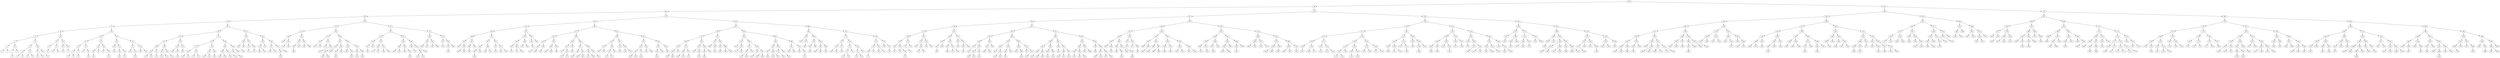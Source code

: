 digraph AVLBaum
{
1338 -> 756;
1338 -> 1615;
756 -> 382;
756 -> 1105;
382 -> 239;
382 -> 557;
239 -> 128;
239 -> 310;
128 -> 72;
128 -> 201;
72 -> 44;
72 -> 104;
44 -> 14;
44 -> 60;
14 -> 6;
14 -> 28;
6 -> 3;
6 -> 10;
3 -> 2;
3 -> 4;
10 -> 7;
10 -> 12;
7 -> 9;
28 -> 20;
28 -> 36;
20 -> 18;
20 -> 25;
18 -> 17;
18 -> 19;
25 -> 21;
25 -> 27;
36 -> 30;
36 -> 38;
30 -> 29;
30 -> 35;
38 -> 42;
60 -> 54;
60 -> 65;
54 -> 47;
54 -> 57;
47 -> 51;
57 -> 56;
57 -> 58;
65 -> 62;
65 -> 69;
62 -> 61;
69 -> 71;
104 -> 86;
104 -> 115;
86 -> 80;
86 -> 94;
80 -> 76;
80 -> 82;
76 -> 74;
76 -> 77;
74 -> 73;
74 -> 75;
77 -> 79;
82 -> 81;
82 -> 83;
83 -> 84;
94 -> 90;
94 -> 100;
90 -> 88;
90 -> 92;
88 -> 89;
100 -> 97;
100 -> 102;
102 -> 103;
115 -> 107;
115 -> 122;
107 -> 105;
107 -> 111;
105 -> 106;
111 -> 109;
111 -> 114;
109 -> 108;
114 -> 112;
122 -> 117;
122 -> 125;
117 -> 116;
117 -> 119;
119 -> 120;
125 -> 124;
125 -> 126;
201 -> 162;
201 -> 218;
162 -> 147;
162 -> 187;
147 -> 137;
147 -> 158;
137 -> 133;
137 -> 143;
133 -> 130;
133 -> 134;
130 -> 129;
130 -> 132;
134 -> 135;
143 -> 139;
143 -> 146;
139 -> 138;
139 -> 141;
146 -> 145;
158 -> 152;
158 -> 159;
152 -> 148;
152 -> 157;
157 -> 156;
159 -> 160;
187 -> 179;
187 -> 195;
179 -> 171;
179 -> 184;
171 -> 165;
171 -> 173;
165 -> 163;
165 -> 170;
173 -> 172;
173 -> 178;
184 -> 182;
184 -> 186;
182 -> 180;
182 -> 183;
186 -> 185;
195 -> 191;
195 -> 199;
191 -> 189;
191 -> 193;
189 -> 188;
189 -> 190;
193 -> 192;
193 -> 194;
199 -> 196;
199 -> 200;
196 -> 198;
218 -> 208;
218 -> 228;
208 -> 205;
208 -> 212;
205 -> 204;
205 -> 206;
204 -> 202;
212 -> 210;
212 -> 216;
210 -> 211;
216 -> 217;
228 -> 226;
228 -> 233;
226 -> 222;
226 -> 227;
222 -> 219;
222 -> 223;
233 -> 231;
233 -> 237;
231 -> 230;
231 -> 232;
237 -> 236;
237 -> 238;
236 -> 234;
310 -> 270;
310 -> 357;
270 -> 257;
270 -> 282;
257 -> 246;
257 -> 264;
246 -> 244;
246 -> 253;
253 -> 252;
253 -> 256;
264 -> 262;
264 -> 267;
262 -> 260;
262 -> 263;
260 -> 259;
267 -> 265;
267 -> 268;
282 -> 275;
282 -> 298;
275 -> 272;
275 -> 278;
272 -> 271;
272 -> 273;
278 -> 276;
278 -> 280;
280 -> 281;
298 -> 290;
298 -> 304;
290 -> 287;
290 -> 295;
287 -> 284;
287 -> 289;
284 -> 283;
284 -> 286;
295 -> 291;
295 -> 297;
291 -> 293;
304 -> 300;
304 -> 307;
300 -> 299;
300 -> 302;
302 -> 301;
307 -> 305;
307 -> 308;
305 -> 306;
308 -> 309;
357 -> 327;
357 -> 372;
327 -> 316;
327 -> 342;
316 -> 313;
316 -> 322;
313 -> 311;
313 -> 314;
311 -> 312;
322 -> 318;
322 -> 324;
318 -> 317;
318 -> 321;
324 -> 323;
324 -> 326;
342 -> 335;
342 -> 348;
335 -> 329;
335 -> 339;
329 -> 328;
329 -> 330;
339 -> 336;
339 -> 341;
341 -> 340;
348 -> 346;
348 -> 354;
346 -> 347;
354 -> 350;
354 -> 355;
350 -> 349;
350 -> 351;
372 -> 363;
372 -> 376;
363 -> 360;
363 -> 365;
360 -> 358;
360 -> 362;
365 -> 364;
365 -> 369;
376 -> 373;
376 -> 380;
373 -> 375;
380 -> 379;
380 -> 381;
379 -> 378;
557 -> 451;
557 -> 675;
451 -> 422;
451 -> 505;
422 -> 399;
422 -> 441;
399 -> 389;
399 -> 411;
389 -> 384;
389 -> 397;
384 -> 383;
384 -> 386;
386 -> 385;
386 -> 388;
397 -> 396;
397 -> 398;
396 -> 390;
411 -> 407;
411 -> 415;
407 -> 405;
407 -> 409;
405 -> 402;
405 -> 406;
402 -> 400;
409 -> 408;
409 -> 410;
415 -> 412;
415 -> 417;
412 -> 413;
417 -> 416;
417 -> 419;
441 -> 433;
441 -> 444;
433 -> 425;
433 -> 438;
425 -> 423;
425 -> 430;
423 -> 424;
430 -> 427;
430 -> 432;
438 -> 436;
438 -> 440;
444 -> 443;
444 -> 448;
443 -> 442;
505 -> 471;
505 -> 534;
471 -> 461;
471 -> 483;
461 -> 457;
461 -> 467;
457 -> 454;
457 -> 460;
454 -> 452;
454 -> 456;
460 -> 459;
467 -> 464;
467 -> 468;
464 -> 462;
464 -> 466;
468 -> 469;
483 -> 478;
483 -> 496;
478 -> 473;
478 -> 481;
473 -> 472;
473 -> 476;
476 -> 475;
476 -> 477;
481 -> 482;
496 -> 487;
496 -> 500;
487 -> 486;
487 -> 491;
486 -> 484;
491 -> 489;
491 -> 495;
500 -> 498;
500 -> 502;
498 -> 497;
498 -> 499;
502 -> 504;
534 -> 520;
534 -> 547;
520 -> 511;
520 -> 527;
511 -> 507;
511 -> 518;
507 -> 506;
507 -> 510;
518 -> 515;
518 -> 519;
515 -> 514;
515 -> 517;
527 -> 524;
527 -> 530;
524 -> 525;
530 -> 528;
530 -> 533;
547 -> 542;
547 -> 554;
542 -> 539;
542 -> 545;
539 -> 537;
539 -> 541;
537 -> 536;
537 -> 538;
541 -> 540;
545 -> 543;
545 -> 546;
554 -> 552;
554 -> 556;
552 -> 550;
552 -> 553;
550 -> 549;
556 -> 555;
675 -> 611;
675 -> 699;
611 -> 588;
611 -> 639;
588 -> 577;
588 -> 597;
577 -> 563;
577 -> 582;
563 -> 561;
563 -> 572;
561 -> 559;
561 -> 562;
559 -> 558;
559 -> 560;
572 -> 566;
572 -> 574;
566 -> 564;
566 -> 570;
574 -> 573;
582 -> 579;
582 -> 585;
579 -> 578;
579 -> 580;
580 -> 581;
585 -> 584;
585 -> 586;
584 -> 583;
597 -> 591;
597 -> 603;
591 -> 589;
591 -> 596;
596 -> 592;
603 -> 601;
603 -> 609;
601 -> 602;
609 -> 608;
609 -> 610;
639 -> 620;
639 -> 661;
620 -> 614;
620 -> 629;
614 -> 613;
614 -> 618;
618 -> 617;
618 -> 619;
629 -> 627;
629 -> 634;
627 -> 625;
627 -> 628;
625 -> 623;
625 -> 626;
634 -> 633;
634 -> 637;
633 -> 632;
637 -> 635;
637 -> 638;
661 -> 649;
661 -> 666;
649 -> 642;
649 -> 654;
642 -> 641;
642 -> 646;
641 -> 640;
646 -> 645;
646 -> 647;
654 -> 651;
654 -> 655;
651 -> 650;
655 -> 660;
666 -> 664;
666 -> 670;
664 -> 662;
664 -> 665;
670 -> 667;
670 -> 673;
673 -> 671;
699 -> 681;
699 -> 734;
681 -> 678;
681 -> 688;
678 -> 676;
678 -> 679;
679 -> 680;
688 -> 685;
688 -> 696;
685 -> 682;
685 -> 686;
682 -> 683;
696 -> 693;
696 -> 698;
693 -> 691;
693 -> 695;
698 -> 697;
734 -> 715;
734 -> 748;
715 -> 707;
715 -> 723;
707 -> 702;
707 -> 711;
702 -> 701;
702 -> 704;
711 -> 708;
723 -> 719;
723 -> 730;
719 -> 717;
719 -> 721;
717 -> 716;
717 -> 718;
730 -> 727;
730 -> 732;
727 -> 724;
727 -> 729;
748 -> 742;
748 -> 751;
742 -> 740;
742 -> 745;
740 -> 739;
740 -> 741;
739 -> 737;
745 -> 744;
745 -> 747;
751 -> 749;
751 -> 752;
752 -> 754;
1105 -> 951;
1105 -> 1254;
951 -> 824;
951 -> 1026;
824 -> 799;
824 -> 877;
799 -> 779;
799 -> 814;
779 -> 769;
779 -> 789;
769 -> 759;
769 -> 776;
759 -> 758;
759 -> 764;
758 -> 757;
764 -> 762;
764 -> 766;
766 -> 767;
776 -> 773;
776 -> 778;
773 -> 772;
789 -> 782;
789 -> 794;
782 -> 781;
782 -> 786;
786 -> 785;
786 -> 787;
794 -> 790;
794 -> 797;
814 -> 805;
814 -> 818;
805 -> 803;
805 -> 810;
803 -> 801;
803 -> 804;
801 -> 802;
810 -> 807;
810 -> 812;
807 -> 808;
812 -> 811;
812 -> 813;
818 -> 816;
818 -> 821;
816 -> 815;
821 -> 820;
821 -> 823;
820 -> 819;
877 -> 846;
877 -> 922;
846 -> 837;
846 -> 863;
837 -> 829;
837 -> 844;
829 -> 827;
829 -> 833;
827 -> 826;
833 -> 831;
833 -> 835;
831 -> 830;
831 -> 832;
835 -> 834;
844 -> 841;
844 -> 845;
841 -> 839;
841 -> 843;
863 -> 852;
863 -> 869;
852 -> 848;
852 -> 859;
848 -> 847;
848 -> 850;
850 -> 849;
850 -> 851;
859 -> 853;
859 -> 861;
853 -> 857;
869 -> 865;
869 -> 873;
865 -> 864;
865 -> 868;
868 -> 866;
873 -> 872;
873 -> 876;
876 -> 875;
922 -> 897;
922 -> 937;
897 -> 886;
897 -> 903;
886 -> 882;
886 -> 892;
882 -> 880;
882 -> 884;
880 -> 879;
884 -> 883;
884 -> 885;
892 -> 890;
892 -> 893;
890 -> 891;
893 -> 894;
903 -> 902;
903 -> 915;
902 -> 901;
915 -> 908;
915 -> 921;
908 -> 906;
908 -> 912;
921 -> 919;
937 -> 931;
937 -> 941;
931 -> 925;
931 -> 935;
925 -> 923;
925 -> 929;
923 -> 924;
929 -> 928;
929 -> 930;
935 -> 934;
935 -> 936;
941 -> 938;
941 -> 946;
938 -> 939;
946 -> 943;
946 -> 949;
943 -> 942;
943 -> 945;
949 -> 947;
949 -> 950;
1026 -> 984;
1026 -> 1060;
984 -> 970;
984 -> 1000;
970 -> 957;
970 -> 976;
957 -> 953;
957 -> 962;
953 -> 952;
953 -> 956;
956 -> 955;
962 -> 959;
962 -> 965;
959 -> 958;
959 -> 961;
961 -> 960;
965 -> 964;
965 -> 967;
967 -> 968;
976 -> 972;
976 -> 978;
972 -> 975;
978 -> 977;
978 -> 982;
982 -> 983;
1000 -> 991;
1000 -> 1011;
991 -> 987;
991 -> 995;
987 -> 986;
987 -> 988;
988 -> 989;
995 -> 992;
995 -> 997;
992 -> 994;
997 -> 996;
997 -> 999;
1011 -> 1004;
1011 -> 1018;
1004 -> 1003;
1004 -> 1010;
1003 -> 1001;
1010 -> 1007;
1018 -> 1016;
1018 -> 1020;
1016 -> 1012;
1016 -> 1017;
1020 -> 1019;
1020 -> 1021;
1060 -> 1042;
1060 -> 1076;
1042 -> 1033;
1042 -> 1051;
1033 -> 1030;
1033 -> 1038;
1030 -> 1028;
1030 -> 1032;
1028 -> 1027;
1032 -> 1031;
1038 -> 1037;
1038 -> 1041;
1037 -> 1035;
1051 -> 1049;
1051 -> 1058;
1049 -> 1044;
1049 -> 1050;
1044 -> 1043;
1044 -> 1046;
1058 -> 1055;
1058 -> 1059;
1055 -> 1057;
1076 -> 1066;
1076 -> 1094;
1066 -> 1062;
1066 -> 1072;
1062 -> 1061;
1062 -> 1065;
1072 -> 1070;
1072 -> 1074;
1094 -> 1087;
1094 -> 1099;
1087 -> 1080;
1087 -> 1090;
1080 -> 1078;
1080 -> 1085;
1090 -> 1089;
1099 -> 1096;
1099 -> 1103;
1096 -> 1095;
1096 -> 1097;
1103 -> 1104;
1254 -> 1196;
1254 -> 1282;
1196 -> 1159;
1196 -> 1222;
1159 -> 1121;
1159 -> 1184;
1121 -> 1112;
1121 -> 1142;
1112 -> 1108;
1112 -> 1117;
1108 -> 1106;
1108 -> 1110;
1106 -> 1107;
1110 -> 1109;
1110 -> 1111;
1117 -> 1114;
1117 -> 1119;
1114 -> 1113;
1119 -> 1118;
1119 -> 1120;
1142 -> 1130;
1142 -> 1146;
1130 -> 1127;
1130 -> 1135;
1127 -> 1124;
1127 -> 1129;
1124 -> 1123;
1124 -> 1125;
1135 -> 1133;
1135 -> 1139;
1133 -> 1132;
1139 -> 1138;
1146 -> 1144;
1146 -> 1153;
1144 -> 1143;
1144 -> 1145;
1153 -> 1151;
1153 -> 1158;
1184 -> 1171;
1184 -> 1188;
1171 -> 1165;
1171 -> 1173;
1165 -> 1163;
1165 -> 1169;
1163 -> 1164;
1169 -> 1167;
1169 -> 1170;
1173 -> 1172;
1173 -> 1177;
1177 -> 1180;
1188 -> 1185;
1188 -> 1194;
1185 -> 1187;
1194 -> 1193;
1194 -> 1195;
1193 -> 1189;
1222 -> 1215;
1222 -> 1234;
1215 -> 1206;
1215 -> 1218;
1206 -> 1202;
1206 -> 1208;
1202 -> 1200;
1202 -> 1205;
1200 -> 1199;
1205 -> 1204;
1208 -> 1207;
1208 -> 1212;
1212 -> 1211;
1218 -> 1216;
1218 -> 1220;
1216 -> 1217;
1220 -> 1219;
1234 -> 1226;
1234 -> 1244;
1226 -> 1223;
1226 -> 1230;
1223 -> 1224;
1230 -> 1227;
1230 -> 1232;
1227 -> 1228;
1232 -> 1231;
1232 -> 1233;
1244 -> 1241;
1244 -> 1249;
1241 -> 1236;
1241 -> 1243;
1236 -> 1235;
1236 -> 1239;
1243 -> 1242;
1249 -> 1246;
1249 -> 1251;
1251 -> 1250;
1251 -> 1253;
1282 -> 1266;
1282 -> 1313;
1266 -> 1259;
1266 -> 1273;
1259 -> 1257;
1259 -> 1263;
1257 -> 1255;
1263 -> 1262;
1263 -> 1265;
1262 -> 1261;
1273 -> 1270;
1273 -> 1279;
1270 -> 1268;
1270 -> 1272;
1268 -> 1267;
1268 -> 1269;
1272 -> 1271;
1279 -> 1275;
1279 -> 1280;
1313 -> 1289;
1313 -> 1329;
1289 -> 1286;
1289 -> 1302;
1286 -> 1283;
1286 -> 1287;
1283 -> 1285;
1302 -> 1295;
1302 -> 1307;
1295 -> 1291;
1295 -> 1298;
1291 -> 1290;
1291 -> 1292;
1298 -> 1297;
1298 -> 1299;
1307 -> 1305;
1307 -> 1309;
1305 -> 1306;
1309 -> 1308;
1309 -> 1312;
1329 -> 1321;
1329 -> 1335;
1321 -> 1317;
1321 -> 1323;
1317 -> 1314;
1317 -> 1320;
1314 -> 1316;
1323 -> 1322;
1323 -> 1326;
1326 -> 1325;
1335 -> 1332;
1335 -> 1336;
1332 -> 1331;
1332 -> 1334;
1336 -> 1337;
1615 -> 1536;
1615 -> 1732;
1536 -> 1436;
1536 -> 1585;
1436 -> 1404;
1436 -> 1489;
1404 -> 1380;
1404 -> 1418;
1380 -> 1357;
1380 -> 1390;
1357 -> 1350;
1357 -> 1367;
1350 -> 1345;
1350 -> 1355;
1345 -> 1343;
1345 -> 1348;
1343 -> 1342;
1343 -> 1344;
1348 -> 1349;
1355 -> 1353;
1355 -> 1356;
1353 -> 1354;
1367 -> 1359;
1367 -> 1372;
1359 -> 1358;
1359 -> 1365;
1365 -> 1360;
1365 -> 1366;
1372 -> 1370;
1372 -> 1374;
1370 -> 1368;
1370 -> 1371;
1374 -> 1373;
1374 -> 1378;
1390 -> 1386;
1390 -> 1400;
1386 -> 1382;
1386 -> 1387;
1382 -> 1381;
1382 -> 1385;
1387 -> 1389;
1400 -> 1398;
1400 -> 1402;
1398 -> 1394;
1398 -> 1399;
1394 -> 1393;
1402 -> 1401;
1402 -> 1403;
1418 -> 1410;
1418 -> 1428;
1410 -> 1406;
1410 -> 1414;
1406 -> 1405;
1406 -> 1409;
1414 -> 1413;
1414 -> 1416;
1428 -> 1423;
1428 -> 1430;
1423 -> 1421;
1423 -> 1425;
1425 -> 1427;
1430 -> 1429;
1430 -> 1432;
1432 -> 1431;
1432 -> 1435;
1489 -> 1457;
1489 -> 1505;
1457 -> 1449;
1457 -> 1469;
1449 -> 1442;
1449 -> 1454;
1442 -> 1439;
1442 -> 1446;
1439 -> 1438;
1439 -> 1441;
1446 -> 1443;
1454 -> 1452;
1454 -> 1455;
1452 -> 1450;
1452 -> 1453;
1450 -> 1451;
1455 -> 1456;
1469 -> 1461;
1469 -> 1481;
1461 -> 1460;
1461 -> 1465;
1460 -> 1458;
1465 -> 1462;
1465 -> 1466;
1481 -> 1473;
1481 -> 1486;
1473 -> 1472;
1473 -> 1480;
1472 -> 1470;
1486 -> 1484;
1486 -> 1487;
1484 -> 1483;
1505 -> 1495;
1505 -> 1519;
1495 -> 1492;
1495 -> 1500;
1492 -> 1490;
1492 -> 1493;
1490 -> 1491;
1500 -> 1499;
1500 -> 1502;
1499 -> 1496;
1502 -> 1501;
1502 -> 1504;
1519 -> 1516;
1519 -> 1526;
1516 -> 1509;
1516 -> 1518;
1509 -> 1508;
1509 -> 1515;
1508 -> 1506;
1515 -> 1511;
1518 -> 1517;
1526 -> 1522;
1526 -> 1532;
1522 -> 1520;
1522 -> 1524;
1524 -> 1523;
1532 -> 1527;
1532 -> 1534;
1527 -> 1528;
1534 -> 1533;
1534 -> 1535;
1585 -> 1557;
1585 -> 1602;
1557 -> 1547;
1557 -> 1577;
1547 -> 1542;
1547 -> 1550;
1542 -> 1539;
1542 -> 1544;
1539 -> 1537;
1539 -> 1541;
1544 -> 1543;
1544 -> 1545;
1550 -> 1549;
1550 -> 1553;
1549 -> 1548;
1553 -> 1551;
1553 -> 1555;
1555 -> 1554;
1555 -> 1556;
1577 -> 1569;
1577 -> 1582;
1569 -> 1567;
1569 -> 1573;
1567 -> 1562;
1567 -> 1568;
1562 -> 1560;
1562 -> 1565;
1573 -> 1571;
1573 -> 1574;
1571 -> 1572;
1582 -> 1579;
1582 -> 1583;
1579 -> 1578;
1602 -> 1597;
1602 -> 1606;
1597 -> 1589;
1597 -> 1600;
1589 -> 1586;
1589 -> 1593;
1606 -> 1604;
1606 -> 1612;
1604 -> 1603;
1604 -> 1605;
1612 -> 1608;
1612 -> 1614;
1608 -> 1607;
1608 -> 1611;
1732 -> 1657;
1732 -> 1848;
1657 -> 1628;
1657 -> 1689;
1628 -> 1620;
1628 -> 1647;
1620 -> 1617;
1620 -> 1625;
1617 -> 1616;
1617 -> 1619;
1619 -> 1618;
1625 -> 1622;
1625 -> 1626;
1622 -> 1621;
1622 -> 1624;
1626 -> 1627;
1647 -> 1638;
1647 -> 1653;
1638 -> 1631;
1638 -> 1644;
1631 -> 1630;
1631 -> 1634;
1634 -> 1635;
1644 -> 1642;
1644 -> 1646;
1642 -> 1639;
1653 -> 1651;
1653 -> 1655;
1655 -> 1654;
1689 -> 1675;
1689 -> 1707;
1675 -> 1663;
1675 -> 1682;
1663 -> 1658;
1663 -> 1673;
1658 -> 1662;
1673 -> 1667;
1673 -> 1674;
1667 -> 1666;
1667 -> 1669;
1682 -> 1680;
1682 -> 1684;
1680 -> 1676;
1680 -> 1681;
1676 -> 1678;
1684 -> 1683;
1684 -> 1686;
1686 -> 1687;
1707 -> 1702;
1707 -> 1724;
1702 -> 1693;
1702 -> 1705;
1693 -> 1691;
1693 -> 1697;
1691 -> 1690;
1697 -> 1694;
1697 -> 1699;
1694 -> 1695;
1699 -> 1698;
1705 -> 1704;
1705 -> 1706;
1704 -> 1703;
1724 -> 1714;
1724 -> 1726;
1714 -> 1711;
1714 -> 1720;
1711 -> 1709;
1711 -> 1713;
1709 -> 1708;
1713 -> 1712;
1720 -> 1716;
1720 -> 1722;
1716 -> 1715;
1716 -> 1717;
1722 -> 1721;
1722 -> 1723;
1726 -> 1725;
1726 -> 1728;
1728 -> 1727;
1728 -> 1731;
1848 -> 1788;
1848 -> 1929;
1788 -> 1762;
1788 -> 1827;
1762 -> 1749;
1762 -> 1776;
1749 -> 1739;
1749 -> 1755;
1739 -> 1735;
1739 -> 1743;
1735 -> 1733;
1735 -> 1738;
1738 -> 1736;
1743 -> 1742;
1743 -> 1745;
1742 -> 1741;
1745 -> 1744;
1745 -> 1748;
1755 -> 1753;
1755 -> 1759;
1753 -> 1754;
1759 -> 1756;
1759 -> 1761;
1776 -> 1768;
1776 -> 1785;
1768 -> 1764;
1768 -> 1773;
1764 -> 1765;
1773 -> 1770;
1773 -> 1774;
1785 -> 1778;
1785 -> 1787;
1778 -> 1777;
1778 -> 1779;
1787 -> 1786;
1827 -> 1810;
1827 -> 1835;
1810 -> 1798;
1810 -> 1815;
1798 -> 1793;
1798 -> 1805;
1793 -> 1792;
1793 -> 1796;
1792 -> 1790;
1796 -> 1794;
1796 -> 1797;
1805 -> 1801;
1805 -> 1806;
1801 -> 1800;
1801 -> 1804;
1800 -> 1799;
1804 -> 1803;
1806 -> 1807;
1815 -> 1812;
1815 -> 1820;
1812 -> 1811;
1812 -> 1814;
1820 -> 1818;
1820 -> 1823;
1818 -> 1817;
1818 -> 1819;
1823 -> 1821;
1823 -> 1826;
1835 -> 1830;
1835 -> 1840;
1830 -> 1829;
1830 -> 1834;
1829 -> 1828;
1834 -> 1832;
1840 -> 1837;
1840 -> 1845;
1837 -> 1836;
1837 -> 1839;
1845 -> 1843;
1845 -> 1846;
1843 -> 1842;
1843 -> 1844;
1846 -> 1847;
1929 -> 1886;
1929 -> 1968;
1886 -> 1867;
1886 -> 1913;
1867 -> 1855;
1867 -> 1880;
1855 -> 1853;
1855 -> 1860;
1853 -> 1851;
1853 -> 1854;
1851 -> 1852;
1860 -> 1859;
1860 -> 1861;
1859 -> 1857;
1861 -> 1863;
1880 -> 1878;
1880 -> 1881;
1878 -> 1872;
1878 -> 1879;
1872 -> 1877;
1881 -> 1882;
1913 -> 1902;
1913 -> 1920;
1902 -> 1894;
1902 -> 1909;
1894 -> 1888;
1894 -> 1899;
1888 -> 1887;
1888 -> 1890;
1899 -> 1897;
1899 -> 1901;
1897 -> 1896;
1909 -> 1905;
1909 -> 1912;
1905 -> 1903;
1912 -> 1910;
1920 -> 1917;
1920 -> 1925;
1917 -> 1915;
1917 -> 1918;
1925 -> 1923;
1925 -> 1927;
1923 -> 1922;
1923 -> 1924;
1927 -> 1926;
1927 -> 1928;
1968 -> 1950;
1968 -> 1981;
1950 -> 1940;
1950 -> 1955;
1940 -> 1935;
1940 -> 1944;
1935 -> 1933;
1935 -> 1938;
1938 -> 1937;
1944 -> 1942;
1944 -> 1949;
1949 -> 1947;
1955 -> 1953;
1955 -> 1961;
1953 -> 1951;
1953 -> 1954;
1951 -> 1952;
1961 -> 1957;
1961 -> 1964;
1957 -> 1956;
1957 -> 1960;
1960 -> 1958;
1964 -> 1963;
1964 -> 1967;
1981 -> 1974;
1981 -> 1988;
1974 -> 1971;
1974 -> 1978;
1971 -> 1969;
1971 -> 1973;
1969 -> 1970;
1978 -> 1977;
1978 -> 1980;
1980 -> 1979;
1988 -> 1985;
1988 -> 1996;
1985 -> 1984;
1985 -> 1987;
1987 -> 1986;
1996 -> 1992;
1996 -> 1998;
1992 -> 1991;
1992 -> 1993;
}
